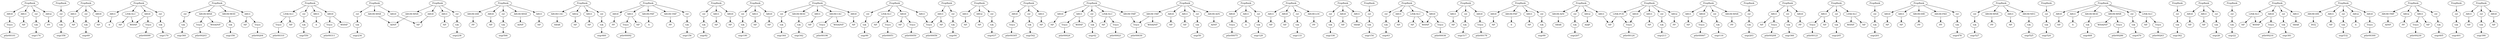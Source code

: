 digraph {
   pbn72 [ label="ARG0" ]
   ptbn00394 [ label="tok" ]
  ptbn00394 -> segr358
   ptbn00082 [ label="tok" ]
  ptbn00082 -> segr69
   pbn73 [ label="ARG1" ]
   pbn70 [ label="LINK-SLC" ]
   ptbn00392 [ label="tok" ]
  ptbn00392 -> segr356
   pbn71 [ label="PropBank" ]
   ptbn00595 [ label="S" ]
   pbn101 [ label="ARGM-MNR" ]
   ptbn00596 [ label="NP" ]
   pbn100 [ label="ARG0" ]
   ptbn00083 [ label="NP" ]
   ptbn00594 [ label="tok" ]
  ptbn00594 -> segr550
   ptbn00494 [ label="NP" ]
   ptbn00182 [ label="PP" ]
   ptbn00181 [ label="Trace" ]
  ptbn00181 -> ptbr00092
   ptbn00499 [ label="tok" ]
  ptbn00499 -> segr460
   ptbn00189 [ label="NP" ]
   ptbn00186 [ label="PP" ]
   ptbn00089 [ label="NP" ]
   ptbn00590 [ label="Trace" ]
  ptbn00590 -> ptbr00311
   pbn79 [ label="rel" ]
   pbn78 [ label="ARG1" ]
   ptbn00398 [ label="Trace" ]
  ptbn00398 -> ptbr00203
   pbn77 [ label="ARG0" ]
   pbn76 [ label="PropBank" ]
   ptbn00396 [ label="tok" ]
  ptbn00396 -> segr360
   pbn75 [ label="rel" ]
   pbn74 [ label="ARG2" ]
   ptbn00586 [ label="WHNP" ]
   ptbn00587 [ label="Trace" ]
  ptbn00587 -> ptbr00310
   pbn60 [ label="PropBank" ]
   pbn61 [ label="ARG0" ]
   ptbn00383 [ label="Trace" ]
  ptbn00383 -> ptbr00196
   pbn62 [ label="ARG1" ]
   ptbn00582 [ label="NP" ]
   ptbn00094 [ label="tok" ]
  ptbn00094 -> segr82
   ptbn00095 [ label="NP" ]
   ptbn00096 [ label="NP" ]
   ptbn00193 [ label="WHNP" ]
   ptbn00280 [ label="tok" ]
  ptbn00280 -> segr238
   ptbn00281 [ label="NP" ]
   ptbn00480 [ label="NP" ]
   ptbn00197 [ label="Trace" ]
  ptbn00197 -> ptbr00099
   ptbn00199 [ label="tok" ]
  ptbn00199 -> segr170
   ptbn00389 [ label="NP" ]
   pbn68 [ label="ARG1" ]
   pbn67 [ label="ARG0" ]
   ptbn00581 [ label="NP" ]
   ptbn00580 [ label="tok" ]
  ptbn00580 -> segr542
   pbn69 [ label="rel" ]
   pbn64 [ label="ARGM-PRP" ]
   pbn63 [ label="ARGM-TMP" ]
   pbn66 [ label="PropBank" ]
   ptbn00386 [ label="WHADVP" ]
   pbn65 [ label="rel" ]
   pbn123 [ label="rel" ]
   pbn122 [ label="PropBank" ]
   pbn121 [ label="rel" ]
   pbn120 [ label="ARGM-MOD" ]
   ptbn00062 [ label="Trace" ]
  ptbn00062 -> ptbr00030
   pbn50 [ label="ARG0" ]
   pbn51 [ label="ARG1" ]
   ptbn00479 [ label="tok" ]
  ptbn00479 -> segr437
   ptbn00273 [ label="ADVP" ]
   ptbn00271 [ label="NP" ]
   ptbn00475 [ label="NP" ]
   ptbn00472 [ label="SBAR" ]
   ptbn00277 [ label="tok" ]
  ptbn00277 -> segr234
   pbn119 [ label="ARG1" ]
   pbn55 [ label="ARG1" ]
   pbn54 [ label="ARG0" ]
   pbn117 [ label="ARGM-CAU" ]
   pbn53 [ label="PropBank" ]
   pbn118 [ label="ARG0" ]
   pbn52 [ label="rel" ]
   pbn115 [ label="rel" ]
   pbn59 [ label="rel" ]
   pbn116 [ label="PropBank" ]
   pbn58 [ label="PropBank" ]
   pbn113 [ label="ARG0" ]
   ptbn00066 [ label="NP" ]
   pbn57 [ label="rel" ]
   pbn114 [ label="ARG1" ]
   ptbn00065 [ label="NP" ]
   pbn56 [ label="ARGM-LOC" ]
   pbn110 [ label="ARG1" ]
   pbn112 [ label="PropBank" ]
   pbn111 [ label="rel" ]
   ptbn00075 [ label="Trace" ]
  ptbn00075 -> ptbr00036
   pbn40 [ label="ARG0" ]
   ptbn00071 [ label="WHNP" ]
   ptbn00268 [ label="SBAR" ]
   pbn49 [ label="PropBank" ]
   ptbn00263 [ label="PP" ]
   pbn106 [ label="ARGM-MNR" ]
   pbn42 [ label="ARGM-PRP" ]
   pbn107 [ label="rel" ]
   pbn41 [ label="ARG1" ]
   pbn108 [ label="PropBank" ]
   pbn44 [ label="PropBank" ]
   pbn109 [ label="ARG0" ]
   pbn43 [ label="rel" ]
   pbn46 [ label="ARG1" ]
   ptbn00077 [ label="tok" ]
  ptbn00077 -> segr63
   pbn102 [ label="rel" ]
   pbn45 [ label="ARG0" ]
   pbn103 [ label="PropBank" ]
   pbn48 [ label="rel" ]
   pbn104 [ label="ARG0" ]
   pbn47 [ label="ARGM-MNR" ]
   ptbn00078 [ label="NP" ]
   pbn105 [ label="ARG1" ]
   pbn200 [ label="ARGM-DIR" ]
   ptbn00251 [ label="Trace" ]
  ptbn00251 -> ptbr00124
   ptbn00350 [ label="Trace" ]
  ptbn00350 -> ptbr00178
   ptbn00353 [ label="NP" ]
   ptbn00352 [ label="tok" ]
  ptbn00352 -> segr317
   ptbn00255 [ label="tok" ]
  ptbn00255 -> segr213
   ptbn00256 [ label="NP" ]
   ptbn00240 [ label="tok" ]
  ptbn00240 -> segr203
   ptbn00343 [ label="NP" ]
   ptbn00242 [ label="tok" ]
  ptbn00242 -> segr205
   ptbn00244 [ label="Trace" ]
  ptbn00244 -> ptbr00121
   ptbn00246 [ label="tok" ]
  ptbn00246 -> segr207
   ptbn00247 [ label="ADJP" ]
   pbn91 [ label="rel" ]
   pbn90 [ label="ARG2" ]
   pbn95 [ label="ARG1" ]
   pbn94 [ label="ARG0" ]
   ptbn00370 [ label="WHADVP" ]
   pbn93 [ label="PropBank" ]
   pbn92 [ label="ARGM-ADV" ]
   pbn98 [ label="rel" ]
   ptbn00376 [ label="tok" ]
  ptbn00376 -> segr342
   pbn99 [ label="PropBank" ]
   ptbn00614 [ label="PP" ]
   ptbn00373 [ label="NP" ]
   pbn96 [ label="LINK-PCR" ]
   pbn97 [ label="ARG2" ]
   ptbn00379 [ label="NP" ]
   ptbn00238 [ label="tok" ]
  ptbn00238 -> segr201
   ptbn00378 [ label="tok" ]
  ptbn00378 -> segr344
   ptbn00235 [ label="NP" ]
   ptbn00232 [ label="WHNP" ]
   ptbn00610 [ label="tok" ]
  ptbn00610 -> segr566
   ptbn00611 [ label="NP" ]
   pbn80 [ label="PropBank" ]
   pbn82 [ label="PropBank" ]
   pbn81 [ label="rel" ]
   pbn84 [ label="PropBank" ]
   pbn83 [ label="rel" ]
   pbn85 [ label="ARG1" ]
   ptbn00363 [ label="NP" ]
   pbn86 [ label="rel" ]
   pbn87 [ label="LINK-SLC" ]
   pbn88 [ label="PropBank" ]
   ptbn00607 [ label="ADVP" ]
   pbn89 [ label="ARG1" ]
   ptbn00367 [ label="tok" ]
  ptbn00367 -> segr336
   ptbn00228 [ label="NP" ]
   ptbn00368 [ label="SBAR" ]
   ptbn00229 [ label="NP" ]
   ptbn00223 [ label="NP" ]
   ptbn00222 [ label="tok" ]
  ptbn00222 -> segr190
   ptbn00103 [ label="NP" ]
   ptbn00202 [ label="Trace" ]
  ptbn00202 -> ptbr00101
   ptbn00104 [ label="Trace" ]
  ptbn00104 -> ptbr00051
   ptbn00200 [ label="S" ]
   ptbn00101 [ label="Trace" ]
  ptbn00101 -> ptbr00050
   ptbn00207 [ label="NP" ]
   pbn168 [ label="ARG0" ]
   ptbn00206 [ label="tok" ]
  ptbn00206 -> segr174
   pbn169 [ label="ARG1" ]
   ptbn00108 [ label="tok" ]
  ptbn00108 -> segr90
   pbn178 [ label="rel" ]
   pbn177 [ label="ARGM-MNR" ]
   pbn176 [ label="ARG1" ]
   ptbn00407 [ label="Trace" ]
  ptbn00407 -> ptbr00208
   pbn175 [ label="PropBank" ]
   ptbn00408 [ label="PP" ]
   pbn174 [ label="rel" ]
   ptbn00500 [ label="NP" ]
   ptbn00405 [ label="tok" ]
  ptbn00405 -> segr366
   pbn173 [ label="PropBank" ]
   ptbn00501 [ label="NP" ]
   pbn172 [ label="ARGM-DIR" ]
   pbn171 [ label="ARGM-PRD" ]
   pbn170 [ label="rel" ]
   ptbn00505 [ label="WHADVP" ]
   ptbn00402 [ label="tok" ]
  ptbn00402 -> segr362
   ptbn00400 [ label="Trace" ]
  ptbn00400 -> ptbr00204
   ptbn00508 [ label="NP" ]
   pbn2 [ label="PropBank" ]
   pbn1 [ label="rel" ]
   ptbn00506 [ label="Trace" ]
  ptbn00506 -> ptbr00263
   pbn0 [ label="PropBank" ]
   ptbn00115 [ label="Trace" ]
  ptbn00115 -> ptbr00056
   ptbn00113 [ label="tok" ]
  ptbn00113 -> segr94
   ptbn00110 [ label="NP" ]
   pbn179 [ label="ARGM-NEG" ]
   ptbn00216 [ label="PP" ]
   ptbn00118 [ label="NP" ]
   ptbn00219 [ label="NP" ]
   pbn187 [ label="ARG0" ]
   pbn186 [ label="PropBank" ]
   ptbn00419 [ label="WHNP" ]
   pbn189 [ label="rel" ]
   pbn188 [ label="ARG1" ]
   pbn183 [ label="ARGM-DIS" ]
   pbn182 [ label="ARG1" ]
   pbn185 [ label="rel" ]
   ptbn00511 [ label="tok" ]
  ptbn00511 -> segr468
   pbn184 [ label="ARG2" ]
   ptbn00513 [ label="tok" ]
  ptbn00513 -> segr470
   ptbn00514 [ label="S" ]
   ptbn00411 [ label="NP" ]
   pbn181 [ label="ARG0" ]
   ptbn00515 [ label="NP" ]
   pbn180 [ label="PropBank" ]
   ptbn00121 [ label="tok" ]
  ptbn00121 -> segr99
   ptbn00122 [ label="NP" ]
   pbn196 [ label="ARG0" ]
   pbn195 [ label="PropBank" ]
   pbn194 [ label="LINK-SLC" ]
   ptbn00520 [ label="tok" ]
  ptbn00520 -> segr478
   pbn193 [ label="rel" ]
   ptbn00521 [ label="NP" ]
   pbn199 [ label="rel" ]
   pbn198 [ label="ARGM-MNR" ]
   pbn197 [ label="ARG1" ]
   pbn192 [ label="ARG1" ]
   pbn191 [ label="ARG0" ]
   pbn190 [ label="PropBank" ]
   ptbn00525 [ label="PP" ]
   pbn7 [ label="ARG0" ]
   ptbn00133 [ label="S" ]
   pbn8 [ label="ARG1" ]
   pbn9 [ label="ARGM-TMP" ]
   pbn3 [ label="ARG0" ]
   pbn4 [ label="ARG1" ]
   pbn5 [ label="rel" ]
   ptbn00135 [ label="Trace" ]
  ptbn00135 -> ptbr00067
   pbn6 [ label="PropBank" ]
   ptbn00139 [ label="tok" ]
  ptbn00139 -> segr116
   ptbn00533 [ label="PP" ]
   pbn34 [ label="rel" ]
   ptbn00043 [ label="NP" ]
   pbn35 [ label="LINK-SLC" ]
   pbn129 [ label="PropBank" ]
   pbn36 [ label="PropBank" ]
   pbn128 [ label="rel" ]
   pbn37 [ label="ARG1" ]
   ptbn00046 [ label="tok" ]
  ptbn00046 -> segr42
   pbn127 [ label="ARGM-MNR" ]
   pbn30 [ label="rel" ]
   pbn126 [ label="ARGM-MOD" ]
   pbn31 [ label="PropBank" ]
   ptbn00048 [ label="Trace" ]
  ptbn00048 -> ptbr00024
   pbn125 [ label="ARG1" ]
   pbn32 [ label="ARG0" ]
   pbn124 [ label="PropBank" ]
   pbn33 [ label="ARG1" ]
   ptbn00149 [ label="S" ]
   ptbn00142 [ label="PP" ]
   pbn38 [ label="rel" ]
   pbn39 [ label="PropBank" ]
   ptbn00444 [ label="ADVP" ]
   ptbn00546 [ label="PP" ]
   ptbn00443 [ label="tok" ]
  ptbn00443 -> segr401
   ptbn00140 [ label="NP" ]
   pbn133 [ label="ARG1" ]
   pbn134 [ label="rel" ]
   pbn131 [ label="PropBank" ]
   pbn132 [ label="ARG0" ]
   ptbn00040 [ label="WHNP" ]
   ptbn00449 [ label="Trace" ]
  ptbn00449 -> ptbr00230
   pbn130 [ label="rel" ]
   ptbn00543 [ label="Trace" ]
  ptbn00543 -> ptbr00286
   ptbn00447 [ label="tok" ]
  ptbn00447 -> segr405
   ptbn00041 [ label="Trace" ]
  ptbn00041 -> ptbr00021
   pbn25 [ label="ARG1" ]
   pbn139 [ label="LINK-SLC" ]
   pbn26 [ label="rel" ]
   pbn23 [ label="PropBank" ]
   ptbn00055 [ label="ADVP" ]
   pbn24 [ label="ARG0" ]
   pbn136 [ label="ARG0" ]
   pbn21 [ label="rel" ]
   pbn135 [ label="PropBank" ]
   pbn22 [ label="LINK-SLC" ]
   pbn138 [ label="rel" ]
   ptbn00058 [ label="tok" ]
  ptbn00058 -> segr50
   pbn137 [ label="ARG1" ]
   ptbn00059 [ label="NP" ]
   pbn20 [ label="ARG1" ]
   ptbn00157 [ label="NP" ]
   pbn29 [ label="ARG1" ]
   ptbn00155 [ label="tok" ]
  ptbn00155 -> segr129
   ptbn00156 [ label="S" ]
   pbn27 [ label="PropBank" ]
   pbn28 [ label="ARG0" ]
   ptbn00558 [ label="tok" ]
  ptbn00558 -> segr524
   ptbn00151 [ label="Trace" ]
  ptbn00151 -> ptbr00075
   ptbn00559 [ label="tok" ]
  ptbn00559 -> segr525
   ptbn00450 [ label="PP" ]
   pbn142 [ label="ARG1" ]
   pbn143 [ label="rel" ]
   pbn144 [ label="PropBank" ]
   pbn145 [ label="rel" ]
   ptbn00554 [ label="NP" ]
   ptbn00053 [ label="NP" ]
   pbn140 [ label="PropBank" ]
   pbn141 [ label="ARG0" ]
   ptbn00050 [ label="WHADVP" ]
   pbn149 [ label="ARGM-TMP" ]
   pbn148 [ label="ARG2" ]
   pbn147 [ label="ARG1" ]
   pbn10 [ label="rel" ]
   ptbn00027 [ label="tok" ]
  ptbn00027 -> segr26
   pbn146 [ label="PropBank" ]
   pbn11 [ label="LINK-SLC" ]
   ptbn00028 [ label="NP" ]
   pbn12 [ label="PropBank" ]
   pbn13 [ label="ARG0" ]
   ptbn00023 [ label="tok" ]
  ptbn00023 -> segr22
   pbn14 [ label="ARG1" ]
   ptbn00024 [ label="NP" ]
   pbn15 [ label="ARGM-TMP" ]
   pbn16 [ label="rel" ]
   pbn17 [ label="ARGM-ADV" ]
   pbn18 [ label="PropBank" ]
   pbn19 [ label="ARG0" ]
   ptbn00029 [ label="NP" ]
   ptbn00169 [ label="NP" ]
   ptbn00161 [ label="NP" ]
   ptbn00423 [ label="Trace" ]
  ptbn00423 -> ptbr00216
   ptbn00160 [ label="tok" ]
  ptbn00160 -> segr133
   ptbn00569 [ label="tok" ]
  ptbn00569 -> segr532
   ptbn00163 [ label="PP" ]
   ptbn00567 [ label="Trace" ]
  ptbn00567 -> ptbr00300
   pbn151 [ label="PropBank" ]
   pbn152 [ label="ARG1" ]
   ptbn00426 [ label="SBAR" ]
   ptbn00564 [ label="INTJ" ]
   pbn150 [ label="rel" ]
   ptbn00425 [ label="tok" ]
  ptbn00425 -> segr381
   pbn155 [ label="PropBank" ]
   pbn156 [ label="ARGM-CAU" ]
   ptbn00561 [ label="tok" ]
  ptbn00561 -> segr527
   pbn153 [ label="ARG2" ]
   pbn154 [ label="rel" ]
   ptbn00429 [ label="NP" ]
   pbn158 [ label="ARG2" ]
   pbn157 [ label="ARG1" ]
   ptbn00570 [ label="NP" ]
   pbn159 [ label="rel" ]
   ptbn00177 [ label="tok" ]
  ptbn00177 -> segr154
   ptbn00179 [ label="tok" ]
  ptbn00179 -> segr156
   ptbn00433 [ label="tok" ]
  ptbn00433 -> segr390
   ptbn00434 [ label="NP" ]
   ptbn00576 [ label="Trace" ]
  ptbn00576 -> ptbr00305
   pbn160 [ label="PropBank" ]
   pbn161 [ label="ARG0" ]
   pbn162 [ label="ARG1" ]
   ptbn00439 [ label="NP" ]
   pbn163 [ label="ARGM-MOD" ]
   pbn164 [ label="ARGM-MNR" ]
   pbn165 [ label="rel" ]
   ptbn00574 [ label="S" ]
   pbn166 [ label="LINK-SLC" ]
   pbn167 [ label="PropBank" ]
   { rank=same; }
   pbn88 -> pbn90
   pbn89 -> ptbn00228
   pbn121 -> ptbn00378
   pbn116 -> pbn121
   pbn120 -> ptbn00376
   pbn126 -> ptbn00392
   pbn125 -> ptbn00400
   pbn124 -> pbn126
   pbn124 -> pbn125
   pbn125 -> ptbn00389
   pbn122 -> pbn123
   pbn123 -> ptbn00394
   pbn84 -> pbn86
   pbn86 -> ptbn00242
   pbn85 -> ptbn00235
   pbn85 -> ptbn00244
   pbn87 -> ptbn00232
   pbn88 -> pbn89
   pbn84 -> pbn87
   pbn87 -> ptbn00229
   pbn83 -> ptbn00240
   pbn82 -> pbn83
   pbn198 -> ptbn00607
   pbn84 -> pbn85
   pbn199 -> ptbn00610
   pbn195 -> pbn199
   pbn200 -> ptbn00614
   pbn195 -> pbn200
   pbn77 -> ptbn00219
   pbn76 -> pbn78
   pbn78 -> ptbn00223
   pbn76 -> pbn79
   pbn79 -> ptbn00222
   pbn80 -> pbn81
   pbn81 -> ptbn00238
   pbn194 -> ptbn00582
   pbn190 -> pbn194
   pbn193 -> ptbn00594
   pbn11 -> ptbn00041
   pbn190 -> pbn193
   pbn11 -> ptbn00029
   pbn6 -> pbn11
   pbn76 -> pbn77
   pbn10 -> ptbn00046
   pbn75 -> ptbn00206
   pbn6 -> pbn10
   pbn71 -> pbn75
   pbn9 -> ptbn00062
   pbn74 -> ptbn00216
   pbn133 -> ptbn00343
   pbn6 -> pbn9
   pbn8 -> ptbn00048
   pbn8 -> ptbn00040
   pbn6 -> pbn8
   pbn135 -> pbn136
   pbn134 -> ptbn00405
   pbn131 -> pbn134
   pbn133 -> ptbn00407
   pbn135 -> pbn137
   pbn137 -> ptbn00426
   pbn136 -> ptbn00419
   pbn136 -> ptbn00423
   pbn135 -> pbn138
   pbn73 -> ptbn00207
   pbn71 -> pbn74
   pbn197 -> ptbn00611
   pbn72 -> ptbn00202
   pbn195 -> pbn198
   pbn71 -> pbn73
   pbn196 -> ptbn00596
   pbn70 -> ptbn00193
   pbn195 -> pbn197
   pbn71 -> pbn72
   pbn194 -> ptbn00587
   pbn195 -> pbn196
   pbn187 -> ptbn00576
   pbn12 -> pbn17
   pbn70 -> ptbn00189
   pbn188 -> ptbn00581
   pbn186 -> pbn188
   pbn15 -> ptbn00062
   pbn66 -> pbn69
   pbn15 -> ptbn00050
   pbn68 -> ptbn00200
   pbn16 -> ptbn00058
   pbn66 -> pbn70
   pbn12 -> pbn16
   pbn69 -> ptbn00199
   pbn12 -> pbn14
   pbn13 -> ptbn00053
   pbn12 -> pbn15
   pbn14 -> ptbn00059
   pbn127 -> ptbn00386
   pbn124 -> pbn127
   pbn124 -> pbn128
   pbn12 -> pbn13
   pbn127 -> ptbn00398
   pbn128 -> ptbn00396
   pbn129 -> pbn130
   pbn130 -> ptbn00402
   pbn131 -> pbn132
   pbn132 -> ptbn00408
   pbn131 -> pbn133
   pbn191 -> ptbn00590
   pbn66 -> pbn67
   pbn190 -> pbn192
   pbn67 -> ptbn00193
   pbn192 -> ptbn00595
   pbn67 -> ptbn00197
   pbn66 -> pbn68
   pbn186 -> pbn189
   pbn189 -> ptbn00580
   pbn190 -> pbn191
   pbn191 -> ptbn00586
   pbn65 -> ptbn00179
   pbn146 -> pbn148
   pbn17 -> ptbn00055
   pbn148 -> ptbn00450
   pbn18 -> pbn19
   pbn147 -> ptbn00439
   pbn147 -> ptbn00449
   pbn145 -> ptbn00443
   pbn18 -> pbn20
   pbn146 -> pbn147
   pbn20 -> ptbn00078
   pbn19 -> ptbn00071
   pbn144 -> pbn145
   pbn19 -> ptbn00075
   pbn18 -> pbn22
   pbn63 -> ptbn00182
   pbn22 -> ptbn00066
   pbn60 -> pbn64
   pbn18 -> pbn21
   pbn62 -> ptbn00181
   pbn21 -> ptbn00077
   pbn60 -> pbn63
   pbn64 -> ptbn00149
   pbn60 -> pbn65
   pbn62 -> ptbn00169
   pbn60 -> pbn62
   pbn61 -> ptbn00186
   pbn60 -> pbn61
   pbn146 -> pbn150
   pbn149 -> ptbn00444
   pbn146 -> pbn149
   pbn139 -> ptbn00411
   pbn139 -> ptbn00419
   pbn22 -> ptbn00071
   pbn140 -> pbn141
   pbn23 -> pbn24
   pbn141 -> ptbn00429
   pbn24 -> ptbn00065
   pbn23 -> pbn25
   pbn25 -> ptbn00083
   pbn138 -> ptbn00425
   pbn23 -> pbn26
   pbn135 -> pbn139
   pbn26 -> ptbn00082
   pbn27 -> pbn28
   pbn28 -> ptbn00089
   pbn27 -> pbn29
   pbn7 -> ptbn00043
   pbn6 -> pbn7
   pbn5 -> ptbn00027
   pbn2 -> pbn5
   pbn4 -> ptbn00028
   pbn3 -> ptbn00024
   pbn2 -> pbn4
   pbn1 -> ptbn00023
   pbn2 -> pbn3
   pbn0 -> pbn1
   pbn142 -> ptbn00434
   pbn140 -> pbn142
   pbn143 -> ptbn00433
   pbn140 -> pbn143
   pbn155 -> pbn159
   pbn31 -> pbn33
   pbn159 -> ptbn00499
   pbn33 -> ptbn00115
   pbn155 -> pbn158
   pbn32 -> ptbn00103
   pbn158 -> ptbn00500
   pbn32 -> ptbn00101
   pbn160 -> pbn162
   pbn30 -> ptbn00094
   pbn162 -> ptbn00514
   pbn31 -> pbn32
   pbn160 -> pbn161
   pbn29 -> ptbn00095
   pbn161 -> ptbn00508
   pbn27 -> pbn30
   pbn157 -> ptbn00494
   pbn31 -> pbn34
   pbn34 -> ptbn00108
   pbn31 -> pbn35
   pbn160 -> pbn163
   pbn150 -> ptbn00447
   pbn37 -> ptbn00115
   pbn151 -> pbn152
   pbn36 -> pbn38
   pbn152 -> ptbn00475
   pbn38 -> ptbn00113
   pbn151 -> pbn153
   pbn39 -> pbn40
   pbn153 -> ptbn00480
   pbn35 -> ptbn00096
   pbn151 -> pbn154
   pbn35 -> ptbn00104
   pbn154 -> ptbn00479
   pbn36 -> pbn37
   pbn155 -> pbn156
   pbn37 -> ptbn00110
   pbn40 -> ptbn00118
   pbn155 -> pbn157
   pbn156 -> ptbn00472
   pbn41 -> ptbn00122
   pbn39 -> pbn41
   pbn53 -> pbn55
   pbn55 -> ptbn00161
   pbn53 -> pbn54
   pbn93 -> pbn96
   pbn54 -> ptbn00157
   pbn180 -> pbn181
   pbn179 -> ptbn00559
   pbn175 -> pbn179
   pbn90 -> ptbn00247
   pbn178 -> ptbn00561
   pbn175 -> pbn178
   pbn177 -> ptbn00546
   pbn175 -> pbn177
   pbn92 -> ptbn00268
   pbn176 -> ptbn00554
   pbn52 -> ptbn00155
   pbn88 -> pbn92
   pbn175 -> pbn176
   pbn49 -> pbn52
   pbn91 -> ptbn00246
   pbn174 -> ptbn00558
   pbn51 -> ptbn00156
   pbn88 -> pbn91
   pbn49 -> pbn51
   pbn95 -> ptbn00256
   pbn50 -> ptbn00151
   pbn93 -> pbn95
   pbn49 -> pbn50
   pbn94 -> ptbn00251
   pbn48 -> ptbn00139
   pbn93 -> pbn94
   pbn44 -> pbn47
   pbn47 -> ptbn00142
   pbn44 -> pbn48
   pbn96 -> ptbn00251
   pbn96 -> ptbn00228
   pbn45 -> ptbn00135
   pbn97 -> ptbn00263
   pbn44 -> pbn45
   pbn93 -> pbn97
   pbn46 -> ptbn00140
   pbn98 -> ptbn00255
   pbn44 -> pbn46
   pbn93 -> pbn98
   pbn42 -> ptbn00133
   pbn100 -> ptbn00271
   pbn39 -> pbn42
   pbn99 -> pbn100
   pbn43 -> ptbn00121
   pbn101 -> ptbn00273
   pbn39 -> pbn43
   pbn99 -> pbn101
   pbn165 -> ptbn00513
   pbn103 -> pbn104
   pbn160 -> pbn165
   pbn102 -> ptbn00277
   pbn164 -> ptbn00543
   pbn99 -> pbn102
   pbn164 -> ptbn00505
   pbn167 -> pbn168
   pbn166 -> ptbn00506
   pbn166 -> ptbn00501
   pbn160 -> pbn166
   pbn107 -> ptbn00280
   pbn103 -> pbn107
   pbn106 -> ptbn00273
   pbn160 -> pbn164
   pbn103 -> pbn106
   pbn163 -> ptbn00511
   pbn105 -> ptbn00281
   pbn103 -> pbn105
   pbn104 -> ptbn00271
   pbn170 -> ptbn00520
   pbn109 -> ptbn00350
   pbn167 -> pbn170
   pbn108 -> pbn109
   pbn171 -> ptbn00533
   pbn110 -> ptbn00353
   pbn167 -> pbn171
   pbn108 -> pbn110
   pbn172 -> ptbn00525
   pbn167 -> pbn172
   pbn173 -> pbn174
   pbn56 -> ptbn00163
   pbn114 -> ptbn00368
   pbn53 -> pbn56
   pbn112 -> pbn114
   pbn57 -> ptbn00160
   pbn53 -> pbn57
   pbn168 -> ptbn00515
   pbn59 -> ptbn00177
   pbn111 -> ptbn00352
   pbn58 -> pbn59
   pbn108 -> pbn111
   pbn169 -> ptbn00521
   pbn113 -> ptbn00363
   pbn167 -> pbn169
   pbn112 -> pbn113
   pbn180 -> pbn183
   pbn182 -> ptbn00570
   pbn180 -> pbn184
   pbn183 -> ptbn00564
   pbn180 -> pbn185
   pbn184 -> ptbn00574
   pbn186 -> pbn187
   pbn185 -> ptbn00569
   pbn116 -> pbn119
   pbn119 -> ptbn00379
   pbn116 -> pbn118
   pbn118 -> ptbn00373
   pbn116 -> pbn120
   pbn112 -> pbn115
   pbn117 -> ptbn00370
   pbn117 -> ptbn00383
   pbn181 -> ptbn00567
   pbn115 -> ptbn00367
   pbn180 -> pbn182
   pbn116 -> pbn117
}
